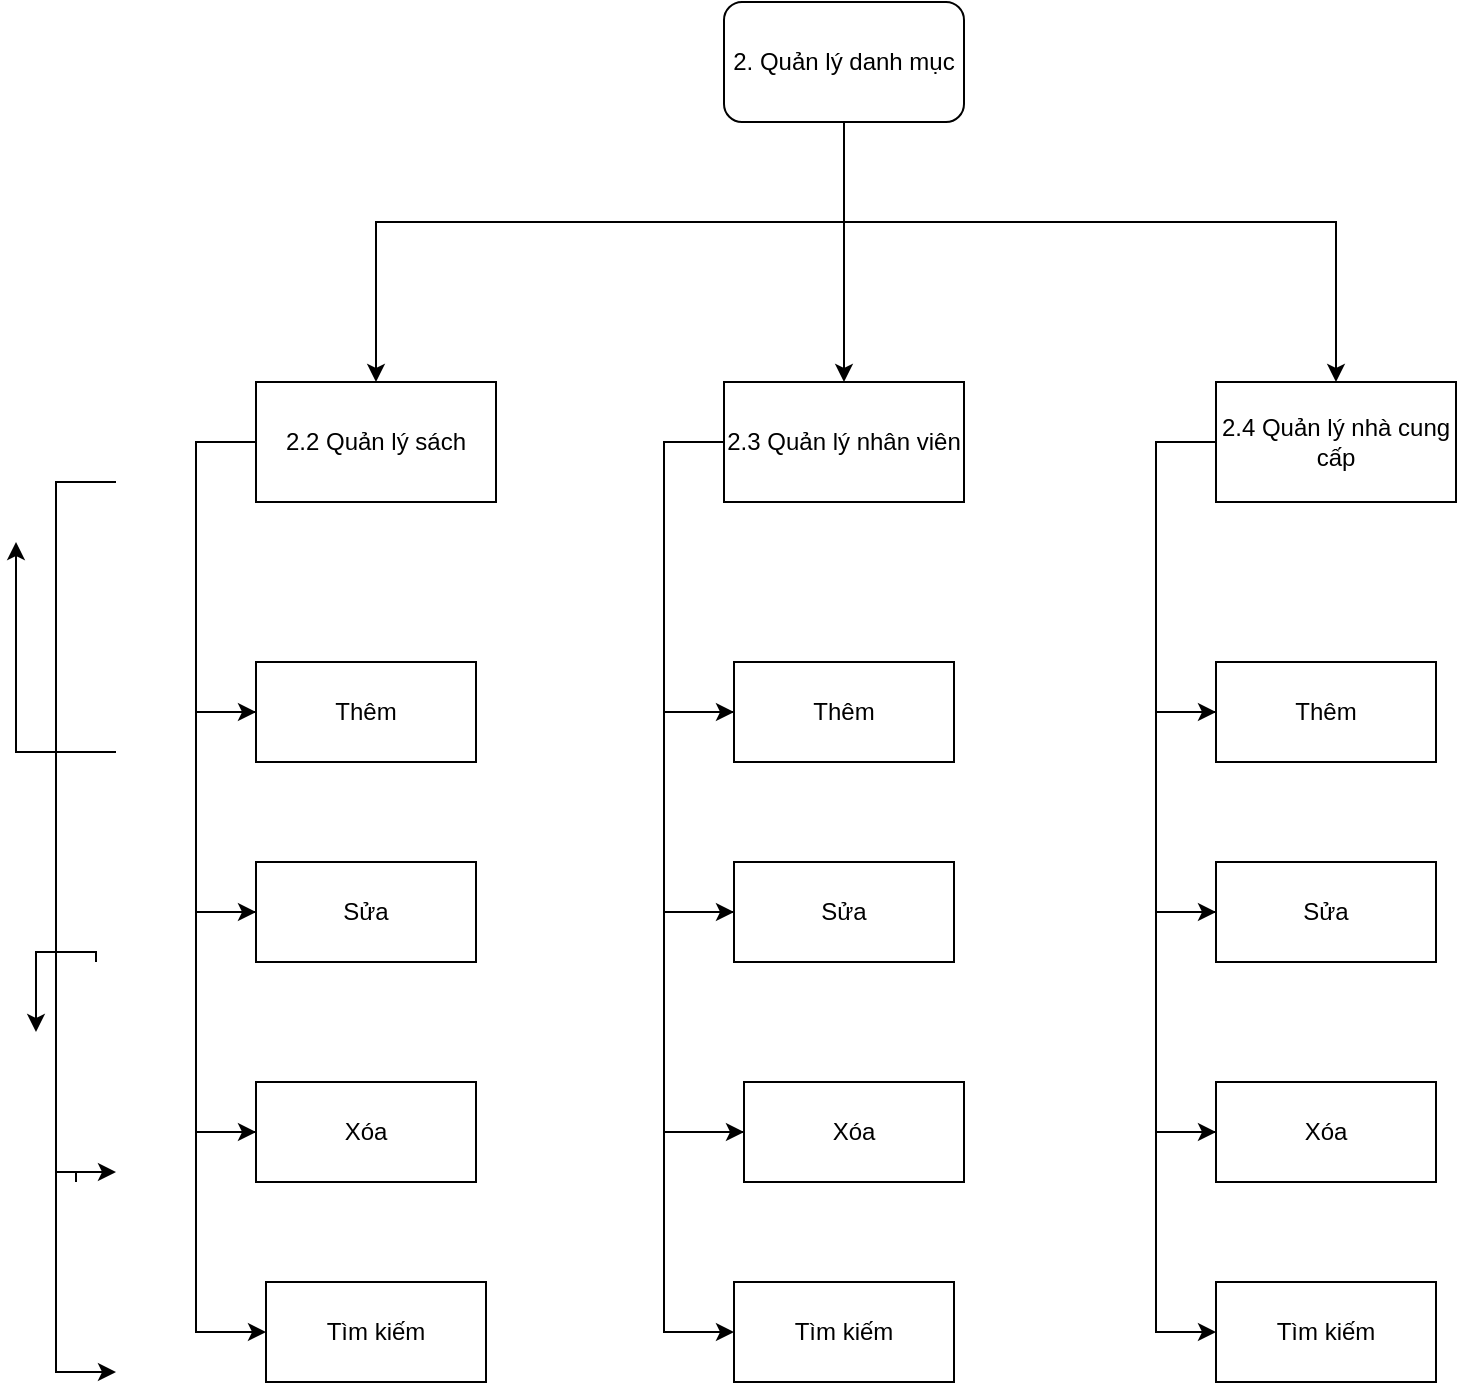 <mxfile version="15.7.3" type="github">
  <diagram id="4p2ZIuMz05BjSU21_8J2" name="Page-1">
    <mxGraphModel dx="1038" dy="571" grid="1" gridSize="10" guides="1" tooltips="1" connect="1" arrows="1" fold="1" page="1" pageScale="1" pageWidth="827" pageHeight="1169" math="0" shadow="0">
      <root>
        <mxCell id="0" />
        <mxCell id="1" parent="0" />
        <mxCell id="x8f3mQ7dfna6s6E0kgOk-2" value="2. Quản lý danh mục" style="rounded=1;whiteSpace=wrap;html=1;" vertex="1" parent="1">
          <mxGeometry x="414" y="50" width="120" height="60" as="geometry" />
        </mxCell>
        <mxCell id="x8f3mQ7dfna6s6E0kgOk-8" value="" style="edgeStyle=segmentEdgeStyle;endArrow=classic;html=1;rounded=0;exitX=0;exitY=0.5;exitDx=0;exitDy=0;entryX=0;entryY=0.5;entryDx=0;entryDy=0;" edge="1" parent="1" target="x8f3mQ7dfna6s6E0kgOk-4">
          <mxGeometry width="50" height="50" relative="1" as="geometry">
            <mxPoint x="110" y="290" as="sourcePoint" />
            <mxPoint x="60" y="320" as="targetPoint" />
            <Array as="points">
              <mxPoint x="80" y="290" />
              <mxPoint x="80" y="425" />
            </Array>
          </mxGeometry>
        </mxCell>
        <mxCell id="x8f3mQ7dfna6s6E0kgOk-9" value="" style="edgeStyle=segmentEdgeStyle;endArrow=classic;html=1;rounded=0;exitX=0;exitY=0.5;exitDx=0;exitDy=0;entryX=0;entryY=0.5;entryDx=0;entryDy=0;" edge="1" parent="1" target="x8f3mQ7dfna6s6E0kgOk-7">
          <mxGeometry width="50" height="50" relative="1" as="geometry">
            <mxPoint x="110" y="425" as="sourcePoint" />
            <mxPoint x="70" y="565" as="targetPoint" />
            <Array as="points">
              <mxPoint x="80" y="425" />
              <mxPoint x="80" y="525" />
            </Array>
          </mxGeometry>
        </mxCell>
        <mxCell id="x8f3mQ7dfna6s6E0kgOk-10" value="" style="edgeStyle=segmentEdgeStyle;endArrow=classic;html=1;rounded=0;exitX=0;exitY=0.5;exitDx=0;exitDy=0;entryX=0;entryY=0.5;entryDx=0;entryDy=0;" edge="1" parent="1" source="x8f3mQ7dfna6s6E0kgOk-7">
          <mxGeometry width="50" height="50" relative="1" as="geometry">
            <mxPoint x="100" y="530" as="sourcePoint" />
            <mxPoint x="110" y="635" as="targetPoint" />
            <Array as="points">
              <mxPoint x="80" y="525" />
              <mxPoint x="80" y="635" />
            </Array>
          </mxGeometry>
        </mxCell>
        <mxCell id="x8f3mQ7dfna6s6E0kgOk-11" value="" style="edgeStyle=segmentEdgeStyle;endArrow=classic;html=1;rounded=0;exitX=0;exitY=0.5;exitDx=0;exitDy=0;entryX=0;entryY=0.5;entryDx=0;entryDy=0;" edge="1" parent="1" source="x8f3mQ7dfna6s6E0kgOk-6">
          <mxGeometry width="50" height="50" relative="1" as="geometry">
            <mxPoint x="90" y="640" as="sourcePoint" />
            <mxPoint x="110" y="735" as="targetPoint" />
            <Array as="points">
              <mxPoint x="80" y="635" />
              <mxPoint x="80" y="735" />
            </Array>
          </mxGeometry>
        </mxCell>
        <mxCell id="x8f3mQ7dfna6s6E0kgOk-12" value="2.2 Quản lý sách" style="rounded=0;whiteSpace=wrap;html=1;" vertex="1" parent="1">
          <mxGeometry x="180" y="240" width="120" height="60" as="geometry" />
        </mxCell>
        <mxCell id="x8f3mQ7dfna6s6E0kgOk-13" value="Thêm" style="rounded=0;whiteSpace=wrap;html=1;" vertex="1" parent="1">
          <mxGeometry x="180" y="380" width="110" height="50" as="geometry" />
        </mxCell>
        <mxCell id="x8f3mQ7dfna6s6E0kgOk-14" value="Xóa" style="rounded=0;whiteSpace=wrap;html=1;" vertex="1" parent="1">
          <mxGeometry x="180" y="590" width="110" height="50" as="geometry" />
        </mxCell>
        <mxCell id="x8f3mQ7dfna6s6E0kgOk-15" value="Sửa" style="rounded=0;whiteSpace=wrap;html=1;" vertex="1" parent="1">
          <mxGeometry x="180" y="480" width="110" height="50" as="geometry" />
        </mxCell>
        <mxCell id="x8f3mQ7dfna6s6E0kgOk-16" value="" style="edgeStyle=segmentEdgeStyle;endArrow=classic;html=1;rounded=0;exitX=0;exitY=0.5;exitDx=0;exitDy=0;entryX=0;entryY=0.5;entryDx=0;entryDy=0;" edge="1" parent="1" source="x8f3mQ7dfna6s6E0kgOk-12" target="x8f3mQ7dfna6s6E0kgOk-13">
          <mxGeometry width="50" height="50" relative="1" as="geometry">
            <mxPoint x="80" y="350" as="sourcePoint" />
            <mxPoint x="130" y="300" as="targetPoint" />
            <Array as="points">
              <mxPoint x="150" y="270" />
              <mxPoint x="150" y="405" />
            </Array>
          </mxGeometry>
        </mxCell>
        <mxCell id="x8f3mQ7dfna6s6E0kgOk-17" value="" style="edgeStyle=segmentEdgeStyle;endArrow=classic;html=1;rounded=0;exitX=0;exitY=0.5;exitDx=0;exitDy=0;entryX=0;entryY=0.5;entryDx=0;entryDy=0;" edge="1" parent="1" source="x8f3mQ7dfna6s6E0kgOk-13" target="x8f3mQ7dfna6s6E0kgOk-15">
          <mxGeometry width="50" height="50" relative="1" as="geometry">
            <mxPoint x="140" y="410" as="sourcePoint" />
            <mxPoint x="140" y="545" as="targetPoint" />
            <Array as="points">
              <mxPoint x="150" y="405" />
              <mxPoint x="150" y="505" />
            </Array>
          </mxGeometry>
        </mxCell>
        <mxCell id="x8f3mQ7dfna6s6E0kgOk-18" value="" style="edgeStyle=segmentEdgeStyle;endArrow=classic;html=1;rounded=0;exitX=0;exitY=0.5;exitDx=0;exitDy=0;entryX=0;entryY=0.5;entryDx=0;entryDy=0;" edge="1" parent="1" source="x8f3mQ7dfna6s6E0kgOk-15" target="x8f3mQ7dfna6s6E0kgOk-14">
          <mxGeometry width="50" height="50" relative="1" as="geometry">
            <mxPoint x="170" y="510" as="sourcePoint" />
            <mxPoint x="150" y="650" as="targetPoint" />
            <Array as="points">
              <mxPoint x="150" y="505" />
              <mxPoint x="150" y="615" />
            </Array>
          </mxGeometry>
        </mxCell>
        <mxCell id="x8f3mQ7dfna6s6E0kgOk-19" value="2.3 Quản lý nhân viên" style="rounded=0;whiteSpace=wrap;html=1;" vertex="1" parent="1">
          <mxGeometry x="414" y="240" width="120" height="60" as="geometry" />
        </mxCell>
        <mxCell id="x8f3mQ7dfna6s6E0kgOk-20" value="Thêm" style="rounded=0;whiteSpace=wrap;html=1;" vertex="1" parent="1">
          <mxGeometry x="419" y="380" width="110" height="50" as="geometry" />
        </mxCell>
        <mxCell id="x8f3mQ7dfna6s6E0kgOk-21" value="Tìm kiếm" style="rounded=0;whiteSpace=wrap;html=1;" vertex="1" parent="1">
          <mxGeometry x="419" y="690" width="110" height="50" as="geometry" />
        </mxCell>
        <mxCell id="x8f3mQ7dfna6s6E0kgOk-22" value="Xóa" style="rounded=0;whiteSpace=wrap;html=1;" vertex="1" parent="1">
          <mxGeometry x="424" y="590" width="110" height="50" as="geometry" />
        </mxCell>
        <mxCell id="x8f3mQ7dfna6s6E0kgOk-23" value="Sửa" style="rounded=0;whiteSpace=wrap;html=1;" vertex="1" parent="1">
          <mxGeometry x="419" y="480" width="110" height="50" as="geometry" />
        </mxCell>
        <mxCell id="x8f3mQ7dfna6s6E0kgOk-24" value="" style="edgeStyle=segmentEdgeStyle;endArrow=classic;html=1;rounded=0;exitX=0;exitY=0.5;exitDx=0;exitDy=0;entryX=0;entryY=0.5;entryDx=0;entryDy=0;" edge="1" parent="1" source="x8f3mQ7dfna6s6E0kgOk-19" target="x8f3mQ7dfna6s6E0kgOk-20">
          <mxGeometry width="50" height="50" relative="1" as="geometry">
            <mxPoint x="314" y="350" as="sourcePoint" />
            <mxPoint x="364" y="300" as="targetPoint" />
            <Array as="points">
              <mxPoint x="384" y="270" />
              <mxPoint x="384" y="405" />
            </Array>
          </mxGeometry>
        </mxCell>
        <mxCell id="x8f3mQ7dfna6s6E0kgOk-25" value="" style="edgeStyle=segmentEdgeStyle;endArrow=classic;html=1;rounded=0;exitX=0;exitY=0.5;exitDx=0;exitDy=0;entryX=0;entryY=0.5;entryDx=0;entryDy=0;" edge="1" parent="1" source="x8f3mQ7dfna6s6E0kgOk-20" target="x8f3mQ7dfna6s6E0kgOk-23">
          <mxGeometry width="50" height="50" relative="1" as="geometry">
            <mxPoint x="374" y="410" as="sourcePoint" />
            <mxPoint x="374" y="545" as="targetPoint" />
            <Array as="points">
              <mxPoint x="384" y="405" />
              <mxPoint x="384" y="505" />
            </Array>
          </mxGeometry>
        </mxCell>
        <mxCell id="x8f3mQ7dfna6s6E0kgOk-26" value="" style="edgeStyle=segmentEdgeStyle;endArrow=classic;html=1;rounded=0;exitX=0;exitY=0.5;exitDx=0;exitDy=0;entryX=0;entryY=0.5;entryDx=0;entryDy=0;" edge="1" parent="1" source="x8f3mQ7dfna6s6E0kgOk-23" target="x8f3mQ7dfna6s6E0kgOk-22">
          <mxGeometry width="50" height="50" relative="1" as="geometry">
            <mxPoint x="404" y="510" as="sourcePoint" />
            <mxPoint x="384" y="650" as="targetPoint" />
            <Array as="points">
              <mxPoint x="384" y="505" />
              <mxPoint x="384" y="615" />
            </Array>
          </mxGeometry>
        </mxCell>
        <mxCell id="x8f3mQ7dfna6s6E0kgOk-27" value="" style="edgeStyle=segmentEdgeStyle;endArrow=classic;html=1;rounded=0;exitX=0;exitY=0.5;exitDx=0;exitDy=0;entryX=0;entryY=0.5;entryDx=0;entryDy=0;" edge="1" parent="1" source="x8f3mQ7dfna6s6E0kgOk-22" target="x8f3mQ7dfna6s6E0kgOk-21">
          <mxGeometry width="50" height="50" relative="1" as="geometry">
            <mxPoint x="394" y="620" as="sourcePoint" />
            <mxPoint x="394" y="730" as="targetPoint" />
            <Array as="points">
              <mxPoint x="384" y="615" />
              <mxPoint x="384" y="715" />
            </Array>
          </mxGeometry>
        </mxCell>
        <mxCell id="x8f3mQ7dfna6s6E0kgOk-28" value="2.4 Quản lý nhà cung cấp" style="rounded=0;whiteSpace=wrap;html=1;" vertex="1" parent="1">
          <mxGeometry x="660" y="240" width="120" height="60" as="geometry" />
        </mxCell>
        <mxCell id="x8f3mQ7dfna6s6E0kgOk-29" value="Thêm" style="rounded=0;whiteSpace=wrap;html=1;" vertex="1" parent="1">
          <mxGeometry x="660" y="380" width="110" height="50" as="geometry" />
        </mxCell>
        <mxCell id="x8f3mQ7dfna6s6E0kgOk-30" value="Tìm kiếm" style="rounded=0;whiteSpace=wrap;html=1;" vertex="1" parent="1">
          <mxGeometry x="660" y="690" width="110" height="50" as="geometry" />
        </mxCell>
        <mxCell id="x8f3mQ7dfna6s6E0kgOk-31" value="Xóa" style="rounded=0;whiteSpace=wrap;html=1;" vertex="1" parent="1">
          <mxGeometry x="660" y="590" width="110" height="50" as="geometry" />
        </mxCell>
        <mxCell id="x8f3mQ7dfna6s6E0kgOk-32" value="Sửa" style="rounded=0;whiteSpace=wrap;html=1;" vertex="1" parent="1">
          <mxGeometry x="660" y="480" width="110" height="50" as="geometry" />
        </mxCell>
        <mxCell id="x8f3mQ7dfna6s6E0kgOk-33" value="" style="edgeStyle=segmentEdgeStyle;endArrow=classic;html=1;rounded=0;exitX=0;exitY=0.5;exitDx=0;exitDy=0;entryX=0;entryY=0.5;entryDx=0;entryDy=0;" edge="1" parent="1" source="x8f3mQ7dfna6s6E0kgOk-28" target="x8f3mQ7dfna6s6E0kgOk-29">
          <mxGeometry width="50" height="50" relative="1" as="geometry">
            <mxPoint x="560" y="350" as="sourcePoint" />
            <mxPoint x="610" y="300" as="targetPoint" />
            <Array as="points">
              <mxPoint x="630" y="270" />
              <mxPoint x="630" y="405" />
            </Array>
          </mxGeometry>
        </mxCell>
        <mxCell id="x8f3mQ7dfna6s6E0kgOk-34" value="" style="edgeStyle=segmentEdgeStyle;endArrow=classic;html=1;rounded=0;exitX=0;exitY=0.5;exitDx=0;exitDy=0;entryX=0;entryY=0.5;entryDx=0;entryDy=0;" edge="1" parent="1" source="x8f3mQ7dfna6s6E0kgOk-29" target="x8f3mQ7dfna6s6E0kgOk-32">
          <mxGeometry width="50" height="50" relative="1" as="geometry">
            <mxPoint x="620" y="410" as="sourcePoint" />
            <mxPoint x="620" y="545" as="targetPoint" />
            <Array as="points">
              <mxPoint x="630" y="405" />
              <mxPoint x="630" y="505" />
            </Array>
          </mxGeometry>
        </mxCell>
        <mxCell id="x8f3mQ7dfna6s6E0kgOk-35" value="" style="edgeStyle=segmentEdgeStyle;endArrow=classic;html=1;rounded=0;exitX=0;exitY=0.5;exitDx=0;exitDy=0;entryX=0;entryY=0.5;entryDx=0;entryDy=0;" edge="1" parent="1" source="x8f3mQ7dfna6s6E0kgOk-32" target="x8f3mQ7dfna6s6E0kgOk-31">
          <mxGeometry width="50" height="50" relative="1" as="geometry">
            <mxPoint x="650" y="510" as="sourcePoint" />
            <mxPoint x="630" y="650" as="targetPoint" />
            <Array as="points">
              <mxPoint x="630" y="505" />
              <mxPoint x="630" y="615" />
            </Array>
          </mxGeometry>
        </mxCell>
        <mxCell id="x8f3mQ7dfna6s6E0kgOk-36" value="" style="edgeStyle=segmentEdgeStyle;endArrow=classic;html=1;rounded=0;exitX=0;exitY=0.5;exitDx=0;exitDy=0;entryX=0;entryY=0.5;entryDx=0;entryDy=0;" edge="1" parent="1" source="x8f3mQ7dfna6s6E0kgOk-31" target="x8f3mQ7dfna6s6E0kgOk-30">
          <mxGeometry width="50" height="50" relative="1" as="geometry">
            <mxPoint x="640" y="620" as="sourcePoint" />
            <mxPoint x="640" y="730" as="targetPoint" />
            <Array as="points">
              <mxPoint x="630" y="615" />
              <mxPoint x="630" y="715" />
            </Array>
          </mxGeometry>
        </mxCell>
        <mxCell id="x8f3mQ7dfna6s6E0kgOk-38" value="" style="edgeStyle=segmentEdgeStyle;endArrow=classic;html=1;rounded=0;exitX=0.5;exitY=1;exitDx=0;exitDy=0;entryX=0.5;entryY=0;entryDx=0;entryDy=0;" edge="1" parent="1" source="x8f3mQ7dfna6s6E0kgOk-2" target="x8f3mQ7dfna6s6E0kgOk-12">
          <mxGeometry width="50" height="50" relative="1" as="geometry">
            <mxPoint x="480" y="210" as="sourcePoint" />
            <mxPoint x="530" y="160" as="targetPoint" />
            <Array as="points">
              <mxPoint x="474" y="160" />
              <mxPoint x="240" y="160" />
            </Array>
          </mxGeometry>
        </mxCell>
        <mxCell id="x8f3mQ7dfna6s6E0kgOk-39" value="" style="edgeStyle=segmentEdgeStyle;endArrow=classic;html=1;rounded=0;exitX=0.5;exitY=1;exitDx=0;exitDy=0;entryX=0.5;entryY=0;entryDx=0;entryDy=0;" edge="1" parent="1" source="x8f3mQ7dfna6s6E0kgOk-2" target="x8f3mQ7dfna6s6E0kgOk-19">
          <mxGeometry width="50" height="50" relative="1" as="geometry">
            <mxPoint x="484" y="120" as="sourcePoint" />
            <mxPoint x="410" y="270" as="targetPoint" />
            <Array as="points">
              <mxPoint x="474" y="240" />
            </Array>
          </mxGeometry>
        </mxCell>
        <mxCell id="x8f3mQ7dfna6s6E0kgOk-40" value="" style="edgeStyle=segmentEdgeStyle;endArrow=classic;html=1;rounded=0;exitX=0.5;exitY=1;exitDx=0;exitDy=0;entryX=0.5;entryY=0;entryDx=0;entryDy=0;" edge="1" parent="1" source="x8f3mQ7dfna6s6E0kgOk-2" target="x8f3mQ7dfna6s6E0kgOk-28">
          <mxGeometry width="50" height="50" relative="1" as="geometry">
            <mxPoint x="484" y="120" as="sourcePoint" />
            <mxPoint x="620" y="270" as="targetPoint" />
            <Array as="points">
              <mxPoint x="474" y="160" />
              <mxPoint x="720" y="160" />
            </Array>
          </mxGeometry>
        </mxCell>
        <mxCell id="x8f3mQ7dfna6s6E0kgOk-44" value="Tìm kiếm" style="rounded=0;whiteSpace=wrap;html=1;" vertex="1" parent="1">
          <mxGeometry x="185" y="690" width="110" height="50" as="geometry" />
        </mxCell>
        <mxCell id="x8f3mQ7dfna6s6E0kgOk-45" value="" style="edgeStyle=segmentEdgeStyle;endArrow=classic;html=1;rounded=0;exitX=0;exitY=0.5;exitDx=0;exitDy=0;entryX=0;entryY=0.5;entryDx=0;entryDy=0;" edge="1" parent="1" target="x8f3mQ7dfna6s6E0kgOk-44" source="x8f3mQ7dfna6s6E0kgOk-14">
          <mxGeometry width="50" height="50" relative="1" as="geometry">
            <mxPoint x="170" y="620" as="sourcePoint" />
            <mxPoint x="140" y="765" as="targetPoint" />
            <Array as="points">
              <mxPoint x="150" y="615" />
              <mxPoint x="150" y="715" />
            </Array>
          </mxGeometry>
        </mxCell>
      </root>
    </mxGraphModel>
  </diagram>
</mxfile>
